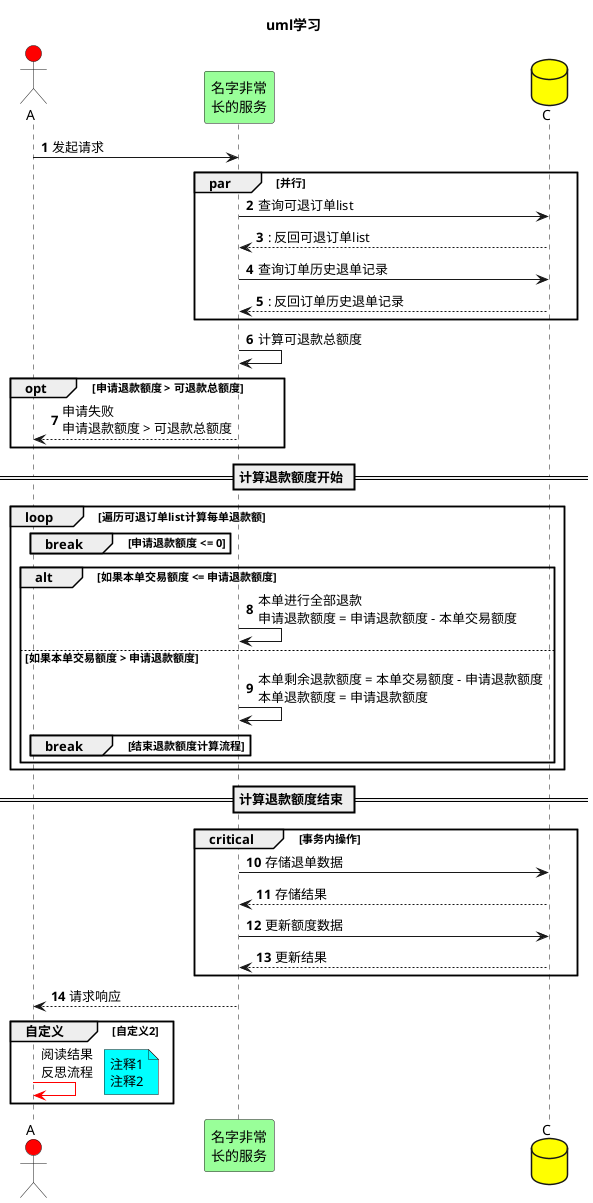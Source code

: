 @startuml
'uml学习'

title uml学习

actor A #red
participant B as "名字非常\n长的服务" #99FF99
database C #yellow

autonumber 1
A -> B: 发起请求

par 并行
B -> C: 查询可退订单list
return: 反回可退订单list
B -> C: 查询订单历史退单记录
return: 反回订单历史退单记录
end

B -> B: 计算可退款总额度
opt 申请退款额度 > 可退款总额度
B --> A: 申请失败\n申请退款额度 > 可退款总额度
end

== 计算退款额度开始 ==
loop 遍历可退订单list计算每单退款额
break 申请退款额度 <= 0
end

alt 如果本单交易额度 <= 申请退款额度
B -> B: 本单进行全部退款\n申请退款额度 = 申请退款额度 - 本单交易额度
else 如果本单交易额度 > 申请退款额度
B -> B: 本单剩余退款额度 = 本单交易额度 - 申请退款额度\n本单退款额度 = 申请退款额度
break 结束退款额度计算流程
end
end
end
== 计算退款额度结束 ==

critical 事务内操作
B -> C: 存储退单数据
return 存储结果
B -> C: 更新额度数据
return 更新结果
end

B --> A: 请求响应
autonumber stop

group 自定义 [自定义2]
A -[#red]> A: 阅读结果\n反思流程
note right #aqua : 注释1\n注释2
end

@enduml
